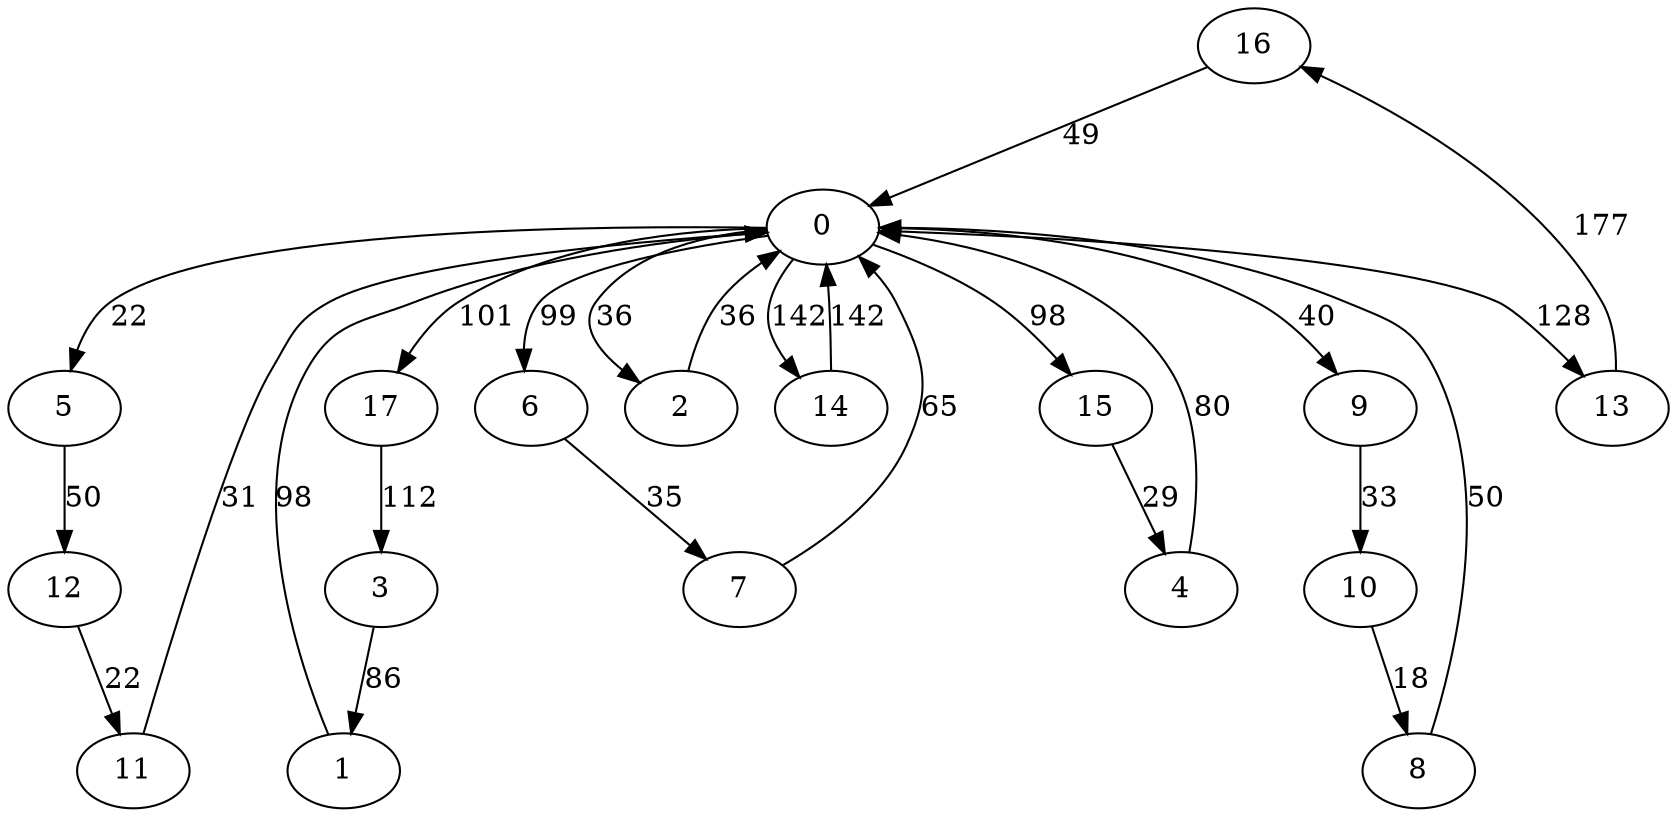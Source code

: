 digraph G {
	16->0[ label=49 ];
	12->11[ label=22 ];
	11->0[ label=31 ];
	1->0[ label=98 ];
	10->8[ label=18 ];
	4->0[ label=80 ];
	13->16[ label=177 ];
	0->5[ label=22 ];
	0->17[ label=101 ];
	0->6[ label=99 ];
	0->9[ label=40 ];
	0->15[ label=98 ];
	0->2[ label=36 ];
	0->13[ label=128 ];
	0->14[ label=142 ];
	3->1[ label=86 ];
	9->10[ label=33 ];
	6->7[ label=35 ];
	7->0[ label=65 ];
	5->12[ label=50 ];
	2->0[ label=36 ];
	14->0[ label=142 ];
	17->3[ label=112 ];
	8->0[ label=50 ];
	15->4[ label=29 ];
	0 [ label=0 ];
	1 [ label=1 ];
	10 [ label=10 ];
	11 [ label=11 ];
	12 [ label=12 ];
	13 [ label=13 ];
	14 [ label=14 ];
	15 [ label=15 ];
	16 [ label=16 ];
	17 [ label=17 ];
	2 [ label=2 ];
	3 [ label=3 ];
	4 [ label=4 ];
	5 [ label=5 ];
	6 [ label=6 ];
	7 [ label=7 ];
	8 [ label=8 ];
	9 [ label=9 ];

}
